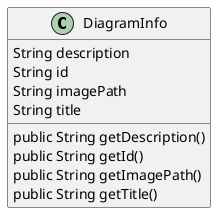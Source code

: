 @startuml
skinparam linetype Ortho
class DiagramInfo {
    String description
    String id
    String imagePath
    String title
    public String getDescription()
    public String getId()
    public String getImagePath()
    public String getTitle()
}
@enduml
